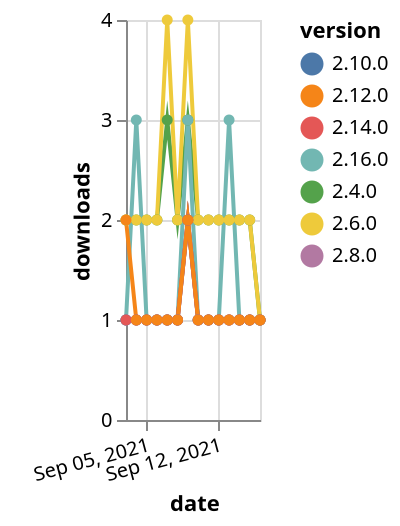 {"$schema": "https://vega.github.io/schema/vega-lite/v5.json", "description": "A simple bar chart with embedded data.", "data": {"values": [{"date": "2021-09-03", "total": 3496, "delta": 2, "version": "2.4.0"}, {"date": "2021-09-04", "total": 3498, "delta": 2, "version": "2.4.0"}, {"date": "2021-09-05", "total": 3500, "delta": 2, "version": "2.4.0"}, {"date": "2021-09-06", "total": 3502, "delta": 2, "version": "2.4.0"}, {"date": "2021-09-07", "total": 3505, "delta": 3, "version": "2.4.0"}, {"date": "2021-09-08", "total": 3507, "delta": 2, "version": "2.4.0"}, {"date": "2021-09-09", "total": 3510, "delta": 3, "version": "2.4.0"}, {"date": "2021-09-10", "total": 3512, "delta": 2, "version": "2.4.0"}, {"date": "2021-09-11", "total": 3514, "delta": 2, "version": "2.4.0"}, {"date": "2021-09-12", "total": 3516, "delta": 2, "version": "2.4.0"}, {"date": "2021-09-13", "total": 3518, "delta": 2, "version": "2.4.0"}, {"date": "2021-09-14", "total": 3520, "delta": 2, "version": "2.4.0"}, {"date": "2021-09-15", "total": 3522, "delta": 2, "version": "2.4.0"}, {"date": "2021-09-16", "total": 3523, "delta": 1, "version": "2.4.0"}, {"date": "2021-09-03", "total": 192, "delta": 1, "version": "2.16.0"}, {"date": "2021-09-04", "total": 195, "delta": 3, "version": "2.16.0"}, {"date": "2021-09-05", "total": 196, "delta": 1, "version": "2.16.0"}, {"date": "2021-09-06", "total": 197, "delta": 1, "version": "2.16.0"}, {"date": "2021-09-07", "total": 198, "delta": 1, "version": "2.16.0"}, {"date": "2021-09-08", "total": 199, "delta": 1, "version": "2.16.0"}, {"date": "2021-09-09", "total": 202, "delta": 3, "version": "2.16.0"}, {"date": "2021-09-10", "total": 203, "delta": 1, "version": "2.16.0"}, {"date": "2021-09-11", "total": 204, "delta": 1, "version": "2.16.0"}, {"date": "2021-09-12", "total": 205, "delta": 1, "version": "2.16.0"}, {"date": "2021-09-13", "total": 208, "delta": 3, "version": "2.16.0"}, {"date": "2021-09-14", "total": 209, "delta": 1, "version": "2.16.0"}, {"date": "2021-09-15", "total": 210, "delta": 1, "version": "2.16.0"}, {"date": "2021-09-16", "total": 211, "delta": 1, "version": "2.16.0"}, {"date": "2021-09-03", "total": 296, "delta": 1, "version": "2.8.0"}, {"date": "2021-09-04", "total": 297, "delta": 1, "version": "2.8.0"}, {"date": "2021-09-05", "total": 298, "delta": 1, "version": "2.8.0"}, {"date": "2021-09-06", "total": 299, "delta": 1, "version": "2.8.0"}, {"date": "2021-09-07", "total": 300, "delta": 1, "version": "2.8.0"}, {"date": "2021-09-08", "total": 301, "delta": 1, "version": "2.8.0"}, {"date": "2021-09-09", "total": 303, "delta": 2, "version": "2.8.0"}, {"date": "2021-09-10", "total": 304, "delta": 1, "version": "2.8.0"}, {"date": "2021-09-11", "total": 305, "delta": 1, "version": "2.8.0"}, {"date": "2021-09-12", "total": 306, "delta": 1, "version": "2.8.0"}, {"date": "2021-09-13", "total": 307, "delta": 1, "version": "2.8.0"}, {"date": "2021-09-14", "total": 308, "delta": 1, "version": "2.8.0"}, {"date": "2021-09-15", "total": 309, "delta": 1, "version": "2.8.0"}, {"date": "2021-09-16", "total": 310, "delta": 1, "version": "2.8.0"}, {"date": "2021-09-03", "total": 2654, "delta": 2, "version": "2.6.0"}, {"date": "2021-09-04", "total": 2656, "delta": 2, "version": "2.6.0"}, {"date": "2021-09-05", "total": 2658, "delta": 2, "version": "2.6.0"}, {"date": "2021-09-06", "total": 2660, "delta": 2, "version": "2.6.0"}, {"date": "2021-09-07", "total": 2664, "delta": 4, "version": "2.6.0"}, {"date": "2021-09-08", "total": 2666, "delta": 2, "version": "2.6.0"}, {"date": "2021-09-09", "total": 2670, "delta": 4, "version": "2.6.0"}, {"date": "2021-09-10", "total": 2672, "delta": 2, "version": "2.6.0"}, {"date": "2021-09-11", "total": 2674, "delta": 2, "version": "2.6.0"}, {"date": "2021-09-12", "total": 2676, "delta": 2, "version": "2.6.0"}, {"date": "2021-09-13", "total": 2678, "delta": 2, "version": "2.6.0"}, {"date": "2021-09-14", "total": 2680, "delta": 2, "version": "2.6.0"}, {"date": "2021-09-15", "total": 2682, "delta": 2, "version": "2.6.0"}, {"date": "2021-09-16", "total": 2683, "delta": 1, "version": "2.6.0"}, {"date": "2021-09-03", "total": 196, "delta": 1, "version": "2.10.0"}, {"date": "2021-09-04", "total": 197, "delta": 1, "version": "2.10.0"}, {"date": "2021-09-05", "total": 198, "delta": 1, "version": "2.10.0"}, {"date": "2021-09-06", "total": 199, "delta": 1, "version": "2.10.0"}, {"date": "2021-09-07", "total": 200, "delta": 1, "version": "2.10.0"}, {"date": "2021-09-08", "total": 201, "delta": 1, "version": "2.10.0"}, {"date": "2021-09-09", "total": 203, "delta": 2, "version": "2.10.0"}, {"date": "2021-09-10", "total": 204, "delta": 1, "version": "2.10.0"}, {"date": "2021-09-11", "total": 205, "delta": 1, "version": "2.10.0"}, {"date": "2021-09-12", "total": 206, "delta": 1, "version": "2.10.0"}, {"date": "2021-09-13", "total": 207, "delta": 1, "version": "2.10.0"}, {"date": "2021-09-14", "total": 208, "delta": 1, "version": "2.10.0"}, {"date": "2021-09-15", "total": 209, "delta": 1, "version": "2.10.0"}, {"date": "2021-09-16", "total": 210, "delta": 1, "version": "2.10.0"}, {"date": "2021-09-03", "total": 180, "delta": 1, "version": "2.14.0"}, {"date": "2021-09-04", "total": 181, "delta": 1, "version": "2.14.0"}, {"date": "2021-09-05", "total": 182, "delta": 1, "version": "2.14.0"}, {"date": "2021-09-06", "total": 183, "delta": 1, "version": "2.14.0"}, {"date": "2021-09-07", "total": 184, "delta": 1, "version": "2.14.0"}, {"date": "2021-09-08", "total": 185, "delta": 1, "version": "2.14.0"}, {"date": "2021-09-09", "total": 187, "delta": 2, "version": "2.14.0"}, {"date": "2021-09-10", "total": 188, "delta": 1, "version": "2.14.0"}, {"date": "2021-09-11", "total": 189, "delta": 1, "version": "2.14.0"}, {"date": "2021-09-12", "total": 190, "delta": 1, "version": "2.14.0"}, {"date": "2021-09-13", "total": 191, "delta": 1, "version": "2.14.0"}, {"date": "2021-09-14", "total": 192, "delta": 1, "version": "2.14.0"}, {"date": "2021-09-15", "total": 193, "delta": 1, "version": "2.14.0"}, {"date": "2021-09-16", "total": 194, "delta": 1, "version": "2.14.0"}, {"date": "2021-09-03", "total": 224, "delta": 2, "version": "2.12.0"}, {"date": "2021-09-04", "total": 225, "delta": 1, "version": "2.12.0"}, {"date": "2021-09-05", "total": 226, "delta": 1, "version": "2.12.0"}, {"date": "2021-09-06", "total": 227, "delta": 1, "version": "2.12.0"}, {"date": "2021-09-07", "total": 228, "delta": 1, "version": "2.12.0"}, {"date": "2021-09-08", "total": 229, "delta": 1, "version": "2.12.0"}, {"date": "2021-09-09", "total": 231, "delta": 2, "version": "2.12.0"}, {"date": "2021-09-10", "total": 232, "delta": 1, "version": "2.12.0"}, {"date": "2021-09-11", "total": 233, "delta": 1, "version": "2.12.0"}, {"date": "2021-09-12", "total": 234, "delta": 1, "version": "2.12.0"}, {"date": "2021-09-13", "total": 235, "delta": 1, "version": "2.12.0"}, {"date": "2021-09-14", "total": 236, "delta": 1, "version": "2.12.0"}, {"date": "2021-09-15", "total": 237, "delta": 1, "version": "2.12.0"}, {"date": "2021-09-16", "total": 238, "delta": 1, "version": "2.12.0"}]}, "width": "container", "mark": {"type": "line", "point": {"filled": true}}, "encoding": {"x": {"field": "date", "type": "temporal", "timeUnit": "yearmonthdate", "title": "date", "axis": {"labelAngle": -15}}, "y": {"field": "delta", "type": "quantitative", "title": "downloads"}, "color": {"field": "version", "type": "nominal"}, "tooltip": {"field": "delta"}}}